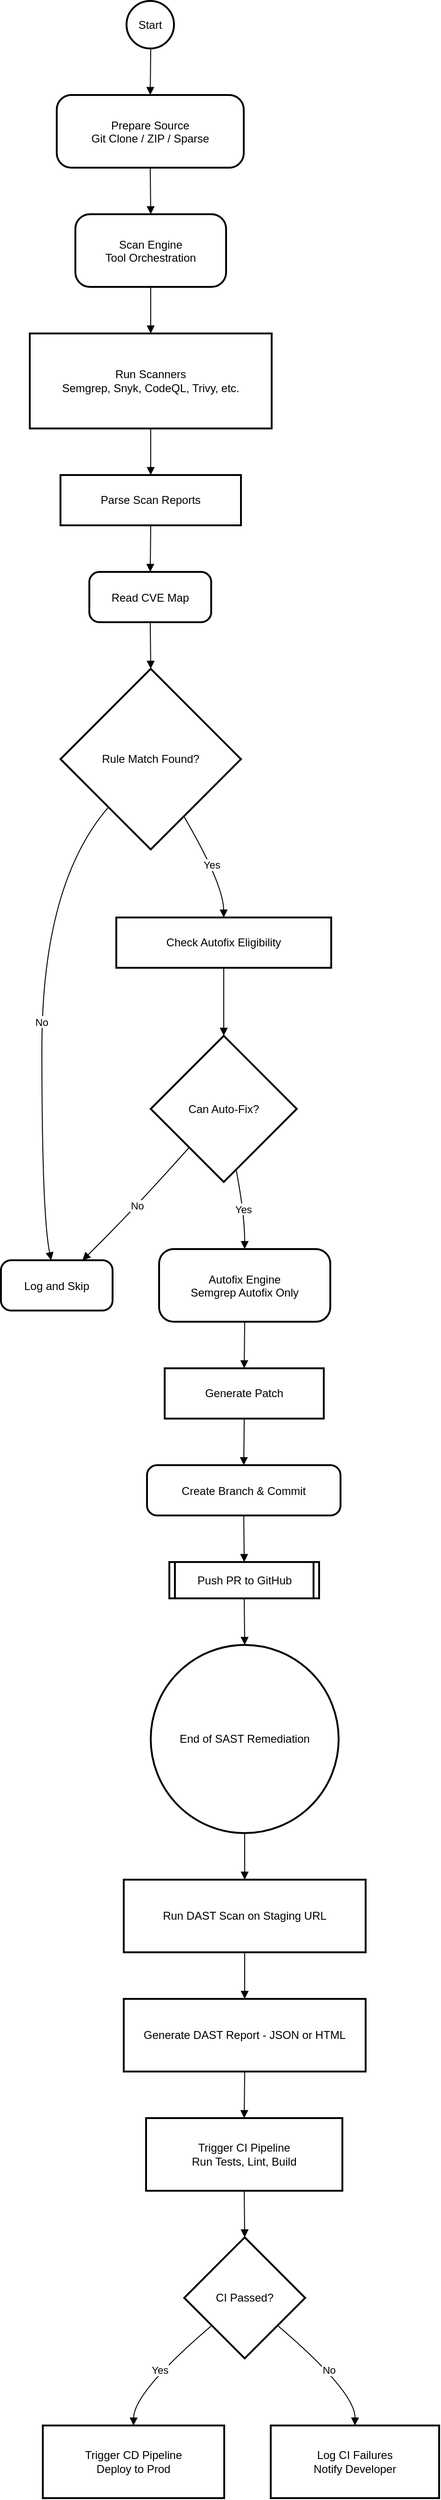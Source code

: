 <mxfile version="27.0.9">
  <diagram name="Page-1" id="-PzyyN9ZxZYbLcRGu2oZ">
    <mxGraphModel dx="1011" dy="501" grid="1" gridSize="10" guides="1" tooltips="1" connect="1" arrows="1" fold="1" page="1" pageScale="1" pageWidth="850" pageHeight="1100" math="0" shadow="0">
      <root>
        <mxCell id="0" />
        <mxCell id="1" parent="0" />
        <mxCell id="2qPS91hhKTg15ooCyAV6-50" value="Start" style="ellipse;aspect=fixed;strokeWidth=2;whiteSpace=wrap;" parent="1" vertex="1">
          <mxGeometry x="155" y="20" width="51" height="51" as="geometry" />
        </mxCell>
        <mxCell id="2qPS91hhKTg15ooCyAV6-51" value="Prepare Source&#xa;Git Clone / ZIP / Sparse" style="rounded=1;arcSize=20;strokeWidth=2" parent="1" vertex="1">
          <mxGeometry x="80" y="121" width="201" height="78" as="geometry" />
        </mxCell>
        <mxCell id="2qPS91hhKTg15ooCyAV6-52" value="Scan Engine&#xa;Tool Orchestration" style="rounded=1;arcSize=20;strokeWidth=2" parent="1" vertex="1">
          <mxGeometry x="100" y="249" width="162" height="78" as="geometry" />
        </mxCell>
        <mxCell id="2qPS91hhKTg15ooCyAV6-53" value="Run Scanners&#xa;Semgrep, Snyk, CodeQL, Trivy, etc." style="whiteSpace=wrap;strokeWidth=2;" parent="1" vertex="1">
          <mxGeometry x="51" y="377" width="260" height="102" as="geometry" />
        </mxCell>
        <mxCell id="2qPS91hhKTg15ooCyAV6-54" value="Parse Scan Reports" style="whiteSpace=wrap;strokeWidth=2;" parent="1" vertex="1">
          <mxGeometry x="84" y="529" width="194" height="54" as="geometry" />
        </mxCell>
        <mxCell id="2qPS91hhKTg15ooCyAV6-55" value="Read CVE Map" style="rounded=1;arcSize=20;strokeWidth=2" parent="1" vertex="1">
          <mxGeometry x="115" y="633" width="131" height="54" as="geometry" />
        </mxCell>
        <mxCell id="2qPS91hhKTg15ooCyAV6-56" value="Rule Match Found?" style="rhombus;strokeWidth=2;whiteSpace=wrap;" parent="1" vertex="1">
          <mxGeometry x="84" y="737" width="194" height="194" as="geometry" />
        </mxCell>
        <mxCell id="2qPS91hhKTg15ooCyAV6-57" value="Log and Skip" style="rounded=1;arcSize=20;strokeWidth=2" parent="1" vertex="1">
          <mxGeometry x="20" y="1372" width="120" height="54" as="geometry" />
        </mxCell>
        <mxCell id="2qPS91hhKTg15ooCyAV6-58" value="Check Autofix Eligibility" style="whiteSpace=wrap;strokeWidth=2;" parent="1" vertex="1">
          <mxGeometry x="144" y="1004" width="231" height="54" as="geometry" />
        </mxCell>
        <mxCell id="2qPS91hhKTg15ooCyAV6-59" value="Can Auto-Fix?" style="rhombus;strokeWidth=2;whiteSpace=wrap;" parent="1" vertex="1">
          <mxGeometry x="181" y="1131" width="157" height="157" as="geometry" />
        </mxCell>
        <mxCell id="2qPS91hhKTg15ooCyAV6-60" value="Autofix Engine&#xa;Semgrep Autofix Only" style="rounded=1;arcSize=20;strokeWidth=2" parent="1" vertex="1">
          <mxGeometry x="190" y="1360" width="184" height="78" as="geometry" />
        </mxCell>
        <mxCell id="2qPS91hhKTg15ooCyAV6-61" value="Generate Patch" style="whiteSpace=wrap;strokeWidth=2;" parent="1" vertex="1">
          <mxGeometry x="196" y="1488" width="171" height="54" as="geometry" />
        </mxCell>
        <mxCell id="2qPS91hhKTg15ooCyAV6-62" value="Create Branch &amp; Commit" style="rounded=1;arcSize=20;strokeWidth=2" parent="1" vertex="1">
          <mxGeometry x="177" y="1592" width="208" height="54" as="geometry" />
        </mxCell>
        <mxCell id="2qPS91hhKTg15ooCyAV6-63" value="Push PR to GitHub" style="strokeWidth=2;shape=process;whiteSpace=wrap;size=0.04;" parent="1" vertex="1">
          <mxGeometry x="201" y="1696" width="161" height="39" as="geometry" />
        </mxCell>
        <mxCell id="2qPS91hhKTg15ooCyAV6-64" value="End of SAST Remediation" style="ellipse;aspect=fixed;strokeWidth=2;whiteSpace=wrap;" parent="1" vertex="1">
          <mxGeometry x="181" y="1785" width="202" height="202" as="geometry" />
        </mxCell>
        <mxCell id="2qPS91hhKTg15ooCyAV6-65" value="Run DAST Scan on Staging URL" style="whiteSpace=wrap;strokeWidth=2;" parent="1" vertex="1">
          <mxGeometry x="152" y="2037" width="260" height="78" as="geometry" />
        </mxCell>
        <mxCell id="2qPS91hhKTg15ooCyAV6-66" value="Generate DAST Report - JSON or HTML" style="whiteSpace=wrap;strokeWidth=2;" parent="1" vertex="1">
          <mxGeometry x="152" y="2165" width="260" height="78" as="geometry" />
        </mxCell>
        <mxCell id="2qPS91hhKTg15ooCyAV6-67" value="Trigger CI Pipeline&#xa;Run Tests, Lint, Build" style="whiteSpace=wrap;strokeWidth=2;" parent="1" vertex="1">
          <mxGeometry x="176" y="2293" width="211" height="78" as="geometry" />
        </mxCell>
        <mxCell id="2qPS91hhKTg15ooCyAV6-68" value="CI Passed?" style="rhombus;strokeWidth=2;whiteSpace=wrap;" parent="1" vertex="1">
          <mxGeometry x="217" y="2421" width="130" height="130" as="geometry" />
        </mxCell>
        <mxCell id="2qPS91hhKTg15ooCyAV6-69" value="Trigger CD Pipeline&#xa;Deploy to Prod" style="whiteSpace=wrap;strokeWidth=2;" parent="1" vertex="1">
          <mxGeometry x="65" y="2623" width="195" height="78" as="geometry" />
        </mxCell>
        <mxCell id="2qPS91hhKTg15ooCyAV6-70" value="Log CI Failures&#xa;Notify Developer" style="whiteSpace=wrap;strokeWidth=2;" parent="1" vertex="1">
          <mxGeometry x="310" y="2623" width="181" height="78" as="geometry" />
        </mxCell>
        <mxCell id="2qPS91hhKTg15ooCyAV6-71" value="" style="curved=1;startArrow=none;endArrow=block;exitX=0.51;exitY=1;entryX=0.5;entryY=0;rounded=0;" parent="1" source="2qPS91hhKTg15ooCyAV6-50" target="2qPS91hhKTg15ooCyAV6-51" edge="1">
          <mxGeometry relative="1" as="geometry">
            <Array as="points" />
          </mxGeometry>
        </mxCell>
        <mxCell id="2qPS91hhKTg15ooCyAV6-72" value="" style="curved=1;startArrow=none;endArrow=block;exitX=0.5;exitY=1;entryX=0.5;entryY=0;rounded=0;" parent="1" source="2qPS91hhKTg15ooCyAV6-51" target="2qPS91hhKTg15ooCyAV6-52" edge="1">
          <mxGeometry relative="1" as="geometry">
            <Array as="points" />
          </mxGeometry>
        </mxCell>
        <mxCell id="2qPS91hhKTg15ooCyAV6-73" value="" style="curved=1;startArrow=none;endArrow=block;exitX=0.5;exitY=1;entryX=0.5;entryY=0;rounded=0;" parent="1" source="2qPS91hhKTg15ooCyAV6-52" target="2qPS91hhKTg15ooCyAV6-53" edge="1">
          <mxGeometry relative="1" as="geometry">
            <Array as="points" />
          </mxGeometry>
        </mxCell>
        <mxCell id="2qPS91hhKTg15ooCyAV6-74" value="" style="curved=1;startArrow=none;endArrow=block;exitX=0.5;exitY=1;entryX=0.5;entryY=0;rounded=0;" parent="1" source="2qPS91hhKTg15ooCyAV6-53" target="2qPS91hhKTg15ooCyAV6-54" edge="1">
          <mxGeometry relative="1" as="geometry">
            <Array as="points" />
          </mxGeometry>
        </mxCell>
        <mxCell id="2qPS91hhKTg15ooCyAV6-75" value="" style="curved=1;startArrow=none;endArrow=block;exitX=0.5;exitY=1;entryX=0.5;entryY=0;rounded=0;" parent="1" source="2qPS91hhKTg15ooCyAV6-54" target="2qPS91hhKTg15ooCyAV6-55" edge="1">
          <mxGeometry relative="1" as="geometry">
            <Array as="points" />
          </mxGeometry>
        </mxCell>
        <mxCell id="2qPS91hhKTg15ooCyAV6-76" value="" style="curved=1;startArrow=none;endArrow=block;exitX=0.5;exitY=1;entryX=0.5;entryY=0;rounded=0;" parent="1" source="2qPS91hhKTg15ooCyAV6-55" target="2qPS91hhKTg15ooCyAV6-56" edge="1">
          <mxGeometry relative="1" as="geometry">
            <Array as="points" />
          </mxGeometry>
        </mxCell>
        <mxCell id="2qPS91hhKTg15ooCyAV6-77" value="No" style="curved=1;startArrow=none;endArrow=block;exitX=0.06;exitY=1;entryX=0.45;entryY=0;rounded=0;" parent="1" source="2qPS91hhKTg15ooCyAV6-56" target="2qPS91hhKTg15ooCyAV6-57" edge="1">
          <mxGeometry relative="1" as="geometry">
            <Array as="points">
              <mxPoint x="64" y="968" />
              <mxPoint x="64" y="1323" />
            </Array>
          </mxGeometry>
        </mxCell>
        <mxCell id="2qPS91hhKTg15ooCyAV6-78" value="Yes" style="curved=1;startArrow=none;endArrow=block;exitX=0.79;exitY=1;entryX=0.5;entryY=0;rounded=0;" parent="1" source="2qPS91hhKTg15ooCyAV6-56" target="2qPS91hhKTg15ooCyAV6-58" edge="1">
          <mxGeometry relative="1" as="geometry">
            <Array as="points">
              <mxPoint x="259" y="968" />
            </Array>
          </mxGeometry>
        </mxCell>
        <mxCell id="2qPS91hhKTg15ooCyAV6-79" value="" style="curved=1;startArrow=none;endArrow=block;exitX=0.5;exitY=1;entryX=0.5;entryY=0;rounded=0;" parent="1" source="2qPS91hhKTg15ooCyAV6-58" target="2qPS91hhKTg15ooCyAV6-59" edge="1">
          <mxGeometry relative="1" as="geometry">
            <Array as="points" />
          </mxGeometry>
        </mxCell>
        <mxCell id="2qPS91hhKTg15ooCyAV6-80" value="No" style="curved=1;startArrow=none;endArrow=block;exitX=0.06;exitY=0.99;entryX=0.73;entryY=0;rounded=0;" parent="1" source="2qPS91hhKTg15ooCyAV6-59" target="2qPS91hhKTg15ooCyAV6-57" edge="1">
          <mxGeometry relative="1" as="geometry">
            <Array as="points">
              <mxPoint x="158" y="1323" />
            </Array>
          </mxGeometry>
        </mxCell>
        <mxCell id="2qPS91hhKTg15ooCyAV6-81" value="Yes" style="curved=1;startArrow=none;endArrow=block;exitX=0.6;exitY=0.99;entryX=0.5;entryY=0;rounded=0;" parent="1" source="2qPS91hhKTg15ooCyAV6-59" target="2qPS91hhKTg15ooCyAV6-60" edge="1">
          <mxGeometry relative="1" as="geometry">
            <Array as="points">
              <mxPoint x="282" y="1323" />
            </Array>
          </mxGeometry>
        </mxCell>
        <mxCell id="2qPS91hhKTg15ooCyAV6-82" value="" style="curved=1;startArrow=none;endArrow=block;exitX=0.5;exitY=1;entryX=0.5;entryY=0;rounded=0;" parent="1" source="2qPS91hhKTg15ooCyAV6-60" target="2qPS91hhKTg15ooCyAV6-61" edge="1">
          <mxGeometry relative="1" as="geometry">
            <Array as="points" />
          </mxGeometry>
        </mxCell>
        <mxCell id="2qPS91hhKTg15ooCyAV6-83" value="" style="curved=1;startArrow=none;endArrow=block;exitX=0.5;exitY=1;entryX=0.5;entryY=0;rounded=0;" parent="1" source="2qPS91hhKTg15ooCyAV6-61" target="2qPS91hhKTg15ooCyAV6-62" edge="1">
          <mxGeometry relative="1" as="geometry">
            <Array as="points" />
          </mxGeometry>
        </mxCell>
        <mxCell id="2qPS91hhKTg15ooCyAV6-84" value="" style="curved=1;startArrow=none;endArrow=block;exitX=0.5;exitY=1;entryX=0.5;entryY=0;rounded=0;" parent="1" source="2qPS91hhKTg15ooCyAV6-62" target="2qPS91hhKTg15ooCyAV6-63" edge="1">
          <mxGeometry relative="1" as="geometry">
            <Array as="points" />
          </mxGeometry>
        </mxCell>
        <mxCell id="2qPS91hhKTg15ooCyAV6-85" value="" style="curved=1;startArrow=none;endArrow=block;exitX=0.5;exitY=1;entryX=0.5;entryY=0;rounded=0;" parent="1" source="2qPS91hhKTg15ooCyAV6-63" target="2qPS91hhKTg15ooCyAV6-64" edge="1">
          <mxGeometry relative="1" as="geometry">
            <Array as="points" />
          </mxGeometry>
        </mxCell>
        <mxCell id="2qPS91hhKTg15ooCyAV6-86" value="" style="curved=1;startArrow=none;endArrow=block;exitX=0.5;exitY=1;entryX=0.5;entryY=0;rounded=0;" parent="1" source="2qPS91hhKTg15ooCyAV6-64" target="2qPS91hhKTg15ooCyAV6-65" edge="1">
          <mxGeometry relative="1" as="geometry">
            <Array as="points" />
          </mxGeometry>
        </mxCell>
        <mxCell id="2qPS91hhKTg15ooCyAV6-87" value="" style="curved=1;startArrow=none;endArrow=block;exitX=0.5;exitY=1;entryX=0.5;entryY=0;rounded=0;" parent="1" source="2qPS91hhKTg15ooCyAV6-65" target="2qPS91hhKTg15ooCyAV6-66" edge="1">
          <mxGeometry relative="1" as="geometry">
            <Array as="points" />
          </mxGeometry>
        </mxCell>
        <mxCell id="2qPS91hhKTg15ooCyAV6-88" value="" style="curved=1;startArrow=none;endArrow=block;exitX=0.5;exitY=1;entryX=0.5;entryY=0;rounded=0;" parent="1" source="2qPS91hhKTg15ooCyAV6-66" target="2qPS91hhKTg15ooCyAV6-67" edge="1">
          <mxGeometry relative="1" as="geometry">
            <Array as="points" />
          </mxGeometry>
        </mxCell>
        <mxCell id="2qPS91hhKTg15ooCyAV6-89" value="" style="curved=1;startArrow=none;endArrow=block;exitX=0.5;exitY=1;entryX=0.5;entryY=0;rounded=0;" parent="1" source="2qPS91hhKTg15ooCyAV6-67" target="2qPS91hhKTg15ooCyAV6-68" edge="1">
          <mxGeometry relative="1" as="geometry">
            <Array as="points" />
          </mxGeometry>
        </mxCell>
        <mxCell id="2qPS91hhKTg15ooCyAV6-90" value="Yes" style="curved=1;startArrow=none;endArrow=block;exitX=0;exitY=0.92;entryX=0.5;entryY=0;rounded=0;" parent="1" source="2qPS91hhKTg15ooCyAV6-68" target="2qPS91hhKTg15ooCyAV6-69" edge="1">
          <mxGeometry relative="1" as="geometry">
            <Array as="points">
              <mxPoint x="163" y="2587" />
            </Array>
          </mxGeometry>
        </mxCell>
        <mxCell id="2qPS91hhKTg15ooCyAV6-91" value="No" style="curved=1;startArrow=none;endArrow=block;exitX=1;exitY=0.92;entryX=0.5;entryY=0;rounded=0;" parent="1" source="2qPS91hhKTg15ooCyAV6-68" target="2qPS91hhKTg15ooCyAV6-70" edge="1">
          <mxGeometry relative="1" as="geometry">
            <Array as="points">
              <mxPoint x="401" y="2587" />
            </Array>
          </mxGeometry>
        </mxCell>
      </root>
    </mxGraphModel>
  </diagram>
</mxfile>
